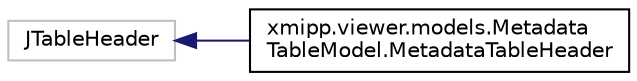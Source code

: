 digraph "Graphical Class Hierarchy"
{
  edge [fontname="Helvetica",fontsize="10",labelfontname="Helvetica",labelfontsize="10"];
  node [fontname="Helvetica",fontsize="10",shape=record];
  rankdir="LR";
  Node186 [label="JTableHeader",height=0.2,width=0.4,color="grey75", fillcolor="white", style="filled"];
  Node186 -> Node0 [dir="back",color="midnightblue",fontsize="10",style="solid",fontname="Helvetica"];
  Node0 [label="xmipp.viewer.models.Metadata\lTableModel.MetadataTableHeader",height=0.2,width=0.4,color="black", fillcolor="white", style="filled",URL="$classxmipp_1_1viewer_1_1models_1_1MetadataTableModel_1_1MetadataTableHeader.html"];
}
